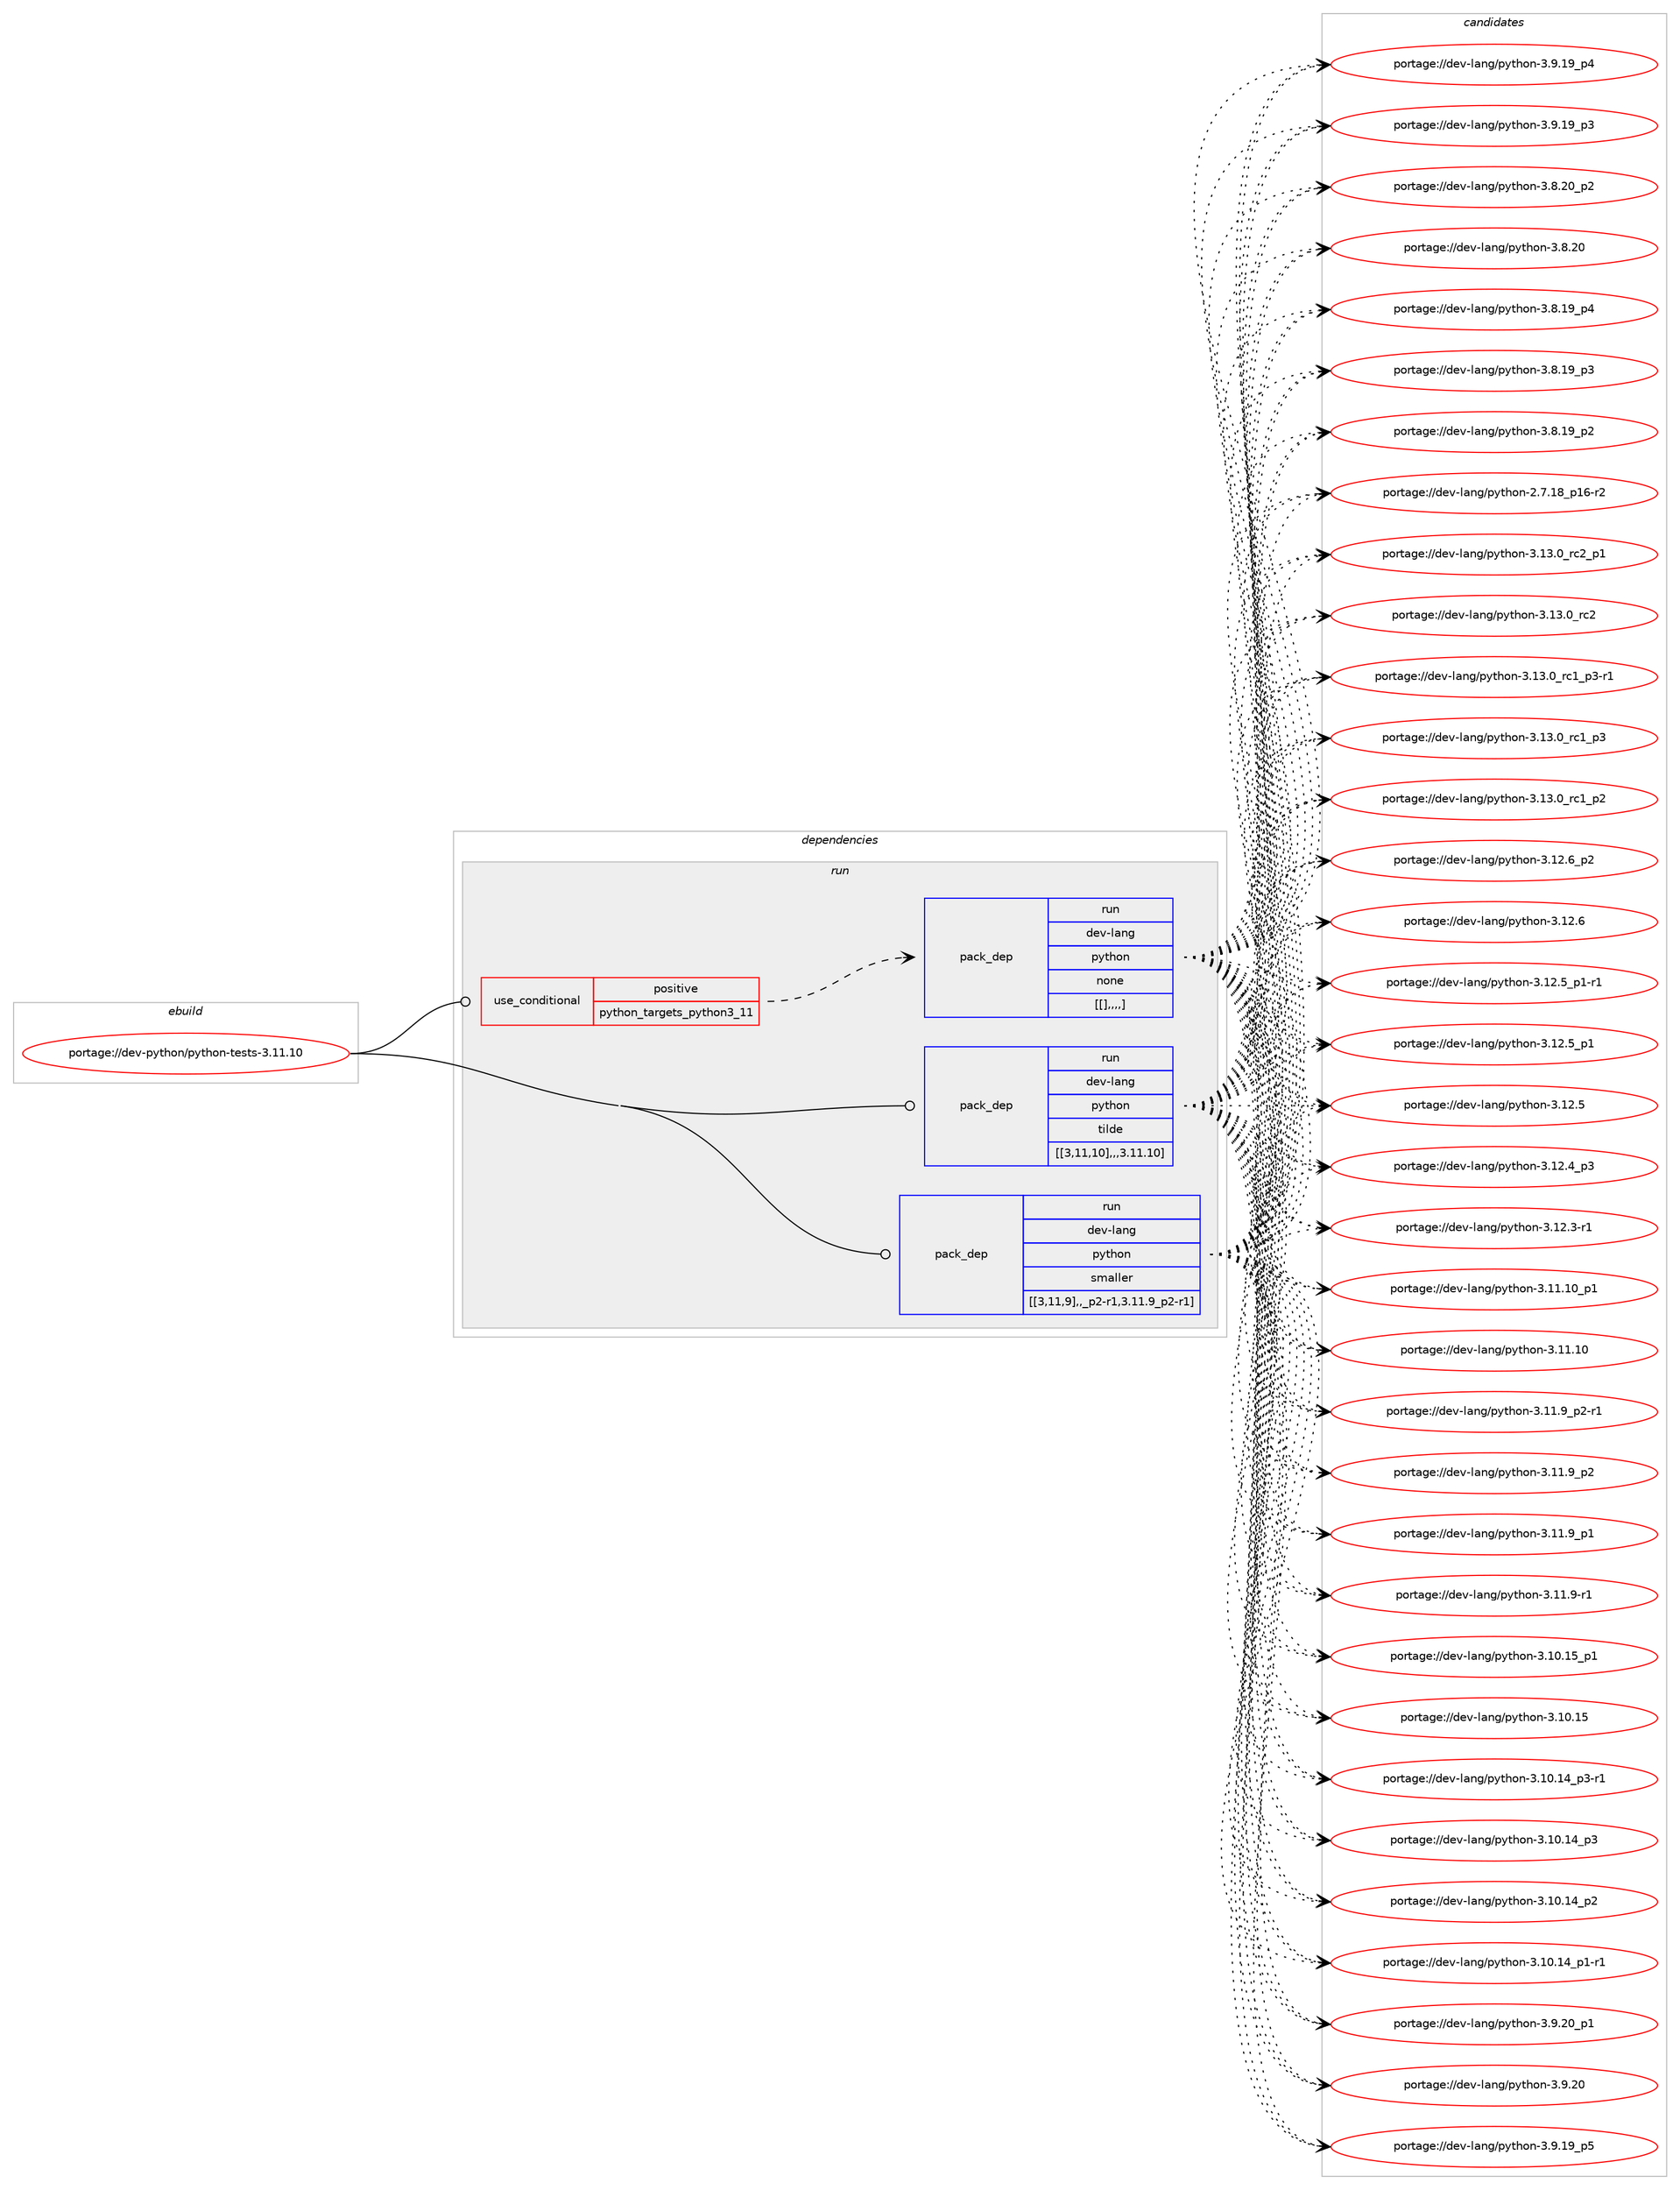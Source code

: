 digraph prolog {

# *************
# Graph options
# *************

newrank=true;
concentrate=true;
compound=true;
graph [rankdir=LR,fontname=Helvetica,fontsize=10,ranksep=1.5];#, ranksep=2.5, nodesep=0.2];
edge  [arrowhead=vee];
node  [fontname=Helvetica,fontsize=10];

# **********
# The ebuild
# **********

subgraph cluster_leftcol {
color=gray;
label=<<i>ebuild</i>>;
id [label="portage://dev-python/python-tests-3.11.10", color=red, width=4, href="../dev-python/python-tests-3.11.10.svg"];
}

# ****************
# The dependencies
# ****************

subgraph cluster_midcol {
color=gray;
label=<<i>dependencies</i>>;
subgraph cluster_compile {
fillcolor="#eeeeee";
style=filled;
label=<<i>compile</i>>;
}
subgraph cluster_compileandrun {
fillcolor="#eeeeee";
style=filled;
label=<<i>compile and run</i>>;
}
subgraph cluster_run {
fillcolor="#eeeeee";
style=filled;
label=<<i>run</i>>;
subgraph cond40082 {
dependency163607 [label=<<TABLE BORDER="0" CELLBORDER="1" CELLSPACING="0" CELLPADDING="4"><TR><TD ROWSPAN="3" CELLPADDING="10">use_conditional</TD></TR><TR><TD>positive</TD></TR><TR><TD>python_targets_python3_11</TD></TR></TABLE>>, shape=none, color=red];
subgraph pack122270 {
dependency163608 [label=<<TABLE BORDER="0" CELLBORDER="1" CELLSPACING="0" CELLPADDING="4" WIDTH="220"><TR><TD ROWSPAN="6" CELLPADDING="30">pack_dep</TD></TR><TR><TD WIDTH="110">run</TD></TR><TR><TD>dev-lang</TD></TR><TR><TD>python</TD></TR><TR><TD>none</TD></TR><TR><TD>[[],,,,]</TD></TR></TABLE>>, shape=none, color=blue];
}
dependency163607:e -> dependency163608:w [weight=20,style="dashed",arrowhead="vee"];
}
id:e -> dependency163607:w [weight=20,style="solid",arrowhead="odot"];
subgraph pack122271 {
dependency163609 [label=<<TABLE BORDER="0" CELLBORDER="1" CELLSPACING="0" CELLPADDING="4" WIDTH="220"><TR><TD ROWSPAN="6" CELLPADDING="30">pack_dep</TD></TR><TR><TD WIDTH="110">run</TD></TR><TR><TD>dev-lang</TD></TR><TR><TD>python</TD></TR><TR><TD>tilde</TD></TR><TR><TD>[[3,11,10],,,3.11.10]</TD></TR></TABLE>>, shape=none, color=blue];
}
id:e -> dependency163609:w [weight=20,style="solid",arrowhead="odot"];
subgraph pack122272 {
dependency163610 [label=<<TABLE BORDER="0" CELLBORDER="1" CELLSPACING="0" CELLPADDING="4" WIDTH="220"><TR><TD ROWSPAN="6" CELLPADDING="30">pack_dep</TD></TR><TR><TD WIDTH="110">run</TD></TR><TR><TD>dev-lang</TD></TR><TR><TD>python</TD></TR><TR><TD>smaller</TD></TR><TR><TD>[[3,11,9],,_p2-r1,3.11.9_p2-r1]</TD></TR></TABLE>>, shape=none, color=blue];
}
id:e -> dependency163610:w [weight=20,style="solid",arrowhead="odot"];
}
}

# **************
# The candidates
# **************

subgraph cluster_choices {
rank=same;
color=gray;
label=<<i>candidates</i>>;

subgraph choice122270 {
color=black;
nodesep=1;
choice100101118451089711010347112121116104111110455146495146489511499509511249 [label="portage://dev-lang/python-3.13.0_rc2_p1", color=red, width=4,href="../dev-lang/python-3.13.0_rc2_p1.svg"];
choice10010111845108971101034711212111610411111045514649514648951149950 [label="portage://dev-lang/python-3.13.0_rc2", color=red, width=4,href="../dev-lang/python-3.13.0_rc2.svg"];
choice1001011184510897110103471121211161041111104551464951464895114994995112514511449 [label="portage://dev-lang/python-3.13.0_rc1_p3-r1", color=red, width=4,href="../dev-lang/python-3.13.0_rc1_p3-r1.svg"];
choice100101118451089711010347112121116104111110455146495146489511499499511251 [label="portage://dev-lang/python-3.13.0_rc1_p3", color=red, width=4,href="../dev-lang/python-3.13.0_rc1_p3.svg"];
choice100101118451089711010347112121116104111110455146495146489511499499511250 [label="portage://dev-lang/python-3.13.0_rc1_p2", color=red, width=4,href="../dev-lang/python-3.13.0_rc1_p2.svg"];
choice100101118451089711010347112121116104111110455146495046549511250 [label="portage://dev-lang/python-3.12.6_p2", color=red, width=4,href="../dev-lang/python-3.12.6_p2.svg"];
choice10010111845108971101034711212111610411111045514649504654 [label="portage://dev-lang/python-3.12.6", color=red, width=4,href="../dev-lang/python-3.12.6.svg"];
choice1001011184510897110103471121211161041111104551464950465395112494511449 [label="portage://dev-lang/python-3.12.5_p1-r1", color=red, width=4,href="../dev-lang/python-3.12.5_p1-r1.svg"];
choice100101118451089711010347112121116104111110455146495046539511249 [label="portage://dev-lang/python-3.12.5_p1", color=red, width=4,href="../dev-lang/python-3.12.5_p1.svg"];
choice10010111845108971101034711212111610411111045514649504653 [label="portage://dev-lang/python-3.12.5", color=red, width=4,href="../dev-lang/python-3.12.5.svg"];
choice100101118451089711010347112121116104111110455146495046529511251 [label="portage://dev-lang/python-3.12.4_p3", color=red, width=4,href="../dev-lang/python-3.12.4_p3.svg"];
choice100101118451089711010347112121116104111110455146495046514511449 [label="portage://dev-lang/python-3.12.3-r1", color=red, width=4,href="../dev-lang/python-3.12.3-r1.svg"];
choice10010111845108971101034711212111610411111045514649494649489511249 [label="portage://dev-lang/python-3.11.10_p1", color=red, width=4,href="../dev-lang/python-3.11.10_p1.svg"];
choice1001011184510897110103471121211161041111104551464949464948 [label="portage://dev-lang/python-3.11.10", color=red, width=4,href="../dev-lang/python-3.11.10.svg"];
choice1001011184510897110103471121211161041111104551464949465795112504511449 [label="portage://dev-lang/python-3.11.9_p2-r1", color=red, width=4,href="../dev-lang/python-3.11.9_p2-r1.svg"];
choice100101118451089711010347112121116104111110455146494946579511250 [label="portage://dev-lang/python-3.11.9_p2", color=red, width=4,href="../dev-lang/python-3.11.9_p2.svg"];
choice100101118451089711010347112121116104111110455146494946579511249 [label="portage://dev-lang/python-3.11.9_p1", color=red, width=4,href="../dev-lang/python-3.11.9_p1.svg"];
choice100101118451089711010347112121116104111110455146494946574511449 [label="portage://dev-lang/python-3.11.9-r1", color=red, width=4,href="../dev-lang/python-3.11.9-r1.svg"];
choice10010111845108971101034711212111610411111045514649484649539511249 [label="portage://dev-lang/python-3.10.15_p1", color=red, width=4,href="../dev-lang/python-3.10.15_p1.svg"];
choice1001011184510897110103471121211161041111104551464948464953 [label="portage://dev-lang/python-3.10.15", color=red, width=4,href="../dev-lang/python-3.10.15.svg"];
choice100101118451089711010347112121116104111110455146494846495295112514511449 [label="portage://dev-lang/python-3.10.14_p3-r1", color=red, width=4,href="../dev-lang/python-3.10.14_p3-r1.svg"];
choice10010111845108971101034711212111610411111045514649484649529511251 [label="portage://dev-lang/python-3.10.14_p3", color=red, width=4,href="../dev-lang/python-3.10.14_p3.svg"];
choice10010111845108971101034711212111610411111045514649484649529511250 [label="portage://dev-lang/python-3.10.14_p2", color=red, width=4,href="../dev-lang/python-3.10.14_p2.svg"];
choice100101118451089711010347112121116104111110455146494846495295112494511449 [label="portage://dev-lang/python-3.10.14_p1-r1", color=red, width=4,href="../dev-lang/python-3.10.14_p1-r1.svg"];
choice100101118451089711010347112121116104111110455146574650489511249 [label="portage://dev-lang/python-3.9.20_p1", color=red, width=4,href="../dev-lang/python-3.9.20_p1.svg"];
choice10010111845108971101034711212111610411111045514657465048 [label="portage://dev-lang/python-3.9.20", color=red, width=4,href="../dev-lang/python-3.9.20.svg"];
choice100101118451089711010347112121116104111110455146574649579511253 [label="portage://dev-lang/python-3.9.19_p5", color=red, width=4,href="../dev-lang/python-3.9.19_p5.svg"];
choice100101118451089711010347112121116104111110455146574649579511252 [label="portage://dev-lang/python-3.9.19_p4", color=red, width=4,href="../dev-lang/python-3.9.19_p4.svg"];
choice100101118451089711010347112121116104111110455146574649579511251 [label="portage://dev-lang/python-3.9.19_p3", color=red, width=4,href="../dev-lang/python-3.9.19_p3.svg"];
choice100101118451089711010347112121116104111110455146564650489511250 [label="portage://dev-lang/python-3.8.20_p2", color=red, width=4,href="../dev-lang/python-3.8.20_p2.svg"];
choice10010111845108971101034711212111610411111045514656465048 [label="portage://dev-lang/python-3.8.20", color=red, width=4,href="../dev-lang/python-3.8.20.svg"];
choice100101118451089711010347112121116104111110455146564649579511252 [label="portage://dev-lang/python-3.8.19_p4", color=red, width=4,href="../dev-lang/python-3.8.19_p4.svg"];
choice100101118451089711010347112121116104111110455146564649579511251 [label="portage://dev-lang/python-3.8.19_p3", color=red, width=4,href="../dev-lang/python-3.8.19_p3.svg"];
choice100101118451089711010347112121116104111110455146564649579511250 [label="portage://dev-lang/python-3.8.19_p2", color=red, width=4,href="../dev-lang/python-3.8.19_p2.svg"];
choice100101118451089711010347112121116104111110455046554649569511249544511450 [label="portage://dev-lang/python-2.7.18_p16-r2", color=red, width=4,href="../dev-lang/python-2.7.18_p16-r2.svg"];
dependency163608:e -> choice100101118451089711010347112121116104111110455146495146489511499509511249:w [style=dotted,weight="100"];
dependency163608:e -> choice10010111845108971101034711212111610411111045514649514648951149950:w [style=dotted,weight="100"];
dependency163608:e -> choice1001011184510897110103471121211161041111104551464951464895114994995112514511449:w [style=dotted,weight="100"];
dependency163608:e -> choice100101118451089711010347112121116104111110455146495146489511499499511251:w [style=dotted,weight="100"];
dependency163608:e -> choice100101118451089711010347112121116104111110455146495146489511499499511250:w [style=dotted,weight="100"];
dependency163608:e -> choice100101118451089711010347112121116104111110455146495046549511250:w [style=dotted,weight="100"];
dependency163608:e -> choice10010111845108971101034711212111610411111045514649504654:w [style=dotted,weight="100"];
dependency163608:e -> choice1001011184510897110103471121211161041111104551464950465395112494511449:w [style=dotted,weight="100"];
dependency163608:e -> choice100101118451089711010347112121116104111110455146495046539511249:w [style=dotted,weight="100"];
dependency163608:e -> choice10010111845108971101034711212111610411111045514649504653:w [style=dotted,weight="100"];
dependency163608:e -> choice100101118451089711010347112121116104111110455146495046529511251:w [style=dotted,weight="100"];
dependency163608:e -> choice100101118451089711010347112121116104111110455146495046514511449:w [style=dotted,weight="100"];
dependency163608:e -> choice10010111845108971101034711212111610411111045514649494649489511249:w [style=dotted,weight="100"];
dependency163608:e -> choice1001011184510897110103471121211161041111104551464949464948:w [style=dotted,weight="100"];
dependency163608:e -> choice1001011184510897110103471121211161041111104551464949465795112504511449:w [style=dotted,weight="100"];
dependency163608:e -> choice100101118451089711010347112121116104111110455146494946579511250:w [style=dotted,weight="100"];
dependency163608:e -> choice100101118451089711010347112121116104111110455146494946579511249:w [style=dotted,weight="100"];
dependency163608:e -> choice100101118451089711010347112121116104111110455146494946574511449:w [style=dotted,weight="100"];
dependency163608:e -> choice10010111845108971101034711212111610411111045514649484649539511249:w [style=dotted,weight="100"];
dependency163608:e -> choice1001011184510897110103471121211161041111104551464948464953:w [style=dotted,weight="100"];
dependency163608:e -> choice100101118451089711010347112121116104111110455146494846495295112514511449:w [style=dotted,weight="100"];
dependency163608:e -> choice10010111845108971101034711212111610411111045514649484649529511251:w [style=dotted,weight="100"];
dependency163608:e -> choice10010111845108971101034711212111610411111045514649484649529511250:w [style=dotted,weight="100"];
dependency163608:e -> choice100101118451089711010347112121116104111110455146494846495295112494511449:w [style=dotted,weight="100"];
dependency163608:e -> choice100101118451089711010347112121116104111110455146574650489511249:w [style=dotted,weight="100"];
dependency163608:e -> choice10010111845108971101034711212111610411111045514657465048:w [style=dotted,weight="100"];
dependency163608:e -> choice100101118451089711010347112121116104111110455146574649579511253:w [style=dotted,weight="100"];
dependency163608:e -> choice100101118451089711010347112121116104111110455146574649579511252:w [style=dotted,weight="100"];
dependency163608:e -> choice100101118451089711010347112121116104111110455146574649579511251:w [style=dotted,weight="100"];
dependency163608:e -> choice100101118451089711010347112121116104111110455146564650489511250:w [style=dotted,weight="100"];
dependency163608:e -> choice10010111845108971101034711212111610411111045514656465048:w [style=dotted,weight="100"];
dependency163608:e -> choice100101118451089711010347112121116104111110455146564649579511252:w [style=dotted,weight="100"];
dependency163608:e -> choice100101118451089711010347112121116104111110455146564649579511251:w [style=dotted,weight="100"];
dependency163608:e -> choice100101118451089711010347112121116104111110455146564649579511250:w [style=dotted,weight="100"];
dependency163608:e -> choice100101118451089711010347112121116104111110455046554649569511249544511450:w [style=dotted,weight="100"];
}
subgraph choice122271 {
color=black;
nodesep=1;
choice100101118451089711010347112121116104111110455146495146489511499509511249 [label="portage://dev-lang/python-3.13.0_rc2_p1", color=red, width=4,href="../dev-lang/python-3.13.0_rc2_p1.svg"];
choice10010111845108971101034711212111610411111045514649514648951149950 [label="portage://dev-lang/python-3.13.0_rc2", color=red, width=4,href="../dev-lang/python-3.13.0_rc2.svg"];
choice1001011184510897110103471121211161041111104551464951464895114994995112514511449 [label="portage://dev-lang/python-3.13.0_rc1_p3-r1", color=red, width=4,href="../dev-lang/python-3.13.0_rc1_p3-r1.svg"];
choice100101118451089711010347112121116104111110455146495146489511499499511251 [label="portage://dev-lang/python-3.13.0_rc1_p3", color=red, width=4,href="../dev-lang/python-3.13.0_rc1_p3.svg"];
choice100101118451089711010347112121116104111110455146495146489511499499511250 [label="portage://dev-lang/python-3.13.0_rc1_p2", color=red, width=4,href="../dev-lang/python-3.13.0_rc1_p2.svg"];
choice100101118451089711010347112121116104111110455146495046549511250 [label="portage://dev-lang/python-3.12.6_p2", color=red, width=4,href="../dev-lang/python-3.12.6_p2.svg"];
choice10010111845108971101034711212111610411111045514649504654 [label="portage://dev-lang/python-3.12.6", color=red, width=4,href="../dev-lang/python-3.12.6.svg"];
choice1001011184510897110103471121211161041111104551464950465395112494511449 [label="portage://dev-lang/python-3.12.5_p1-r1", color=red, width=4,href="../dev-lang/python-3.12.5_p1-r1.svg"];
choice100101118451089711010347112121116104111110455146495046539511249 [label="portage://dev-lang/python-3.12.5_p1", color=red, width=4,href="../dev-lang/python-3.12.5_p1.svg"];
choice10010111845108971101034711212111610411111045514649504653 [label="portage://dev-lang/python-3.12.5", color=red, width=4,href="../dev-lang/python-3.12.5.svg"];
choice100101118451089711010347112121116104111110455146495046529511251 [label="portage://dev-lang/python-3.12.4_p3", color=red, width=4,href="../dev-lang/python-3.12.4_p3.svg"];
choice100101118451089711010347112121116104111110455146495046514511449 [label="portage://dev-lang/python-3.12.3-r1", color=red, width=4,href="../dev-lang/python-3.12.3-r1.svg"];
choice10010111845108971101034711212111610411111045514649494649489511249 [label="portage://dev-lang/python-3.11.10_p1", color=red, width=4,href="../dev-lang/python-3.11.10_p1.svg"];
choice1001011184510897110103471121211161041111104551464949464948 [label="portage://dev-lang/python-3.11.10", color=red, width=4,href="../dev-lang/python-3.11.10.svg"];
choice1001011184510897110103471121211161041111104551464949465795112504511449 [label="portage://dev-lang/python-3.11.9_p2-r1", color=red, width=4,href="../dev-lang/python-3.11.9_p2-r1.svg"];
choice100101118451089711010347112121116104111110455146494946579511250 [label="portage://dev-lang/python-3.11.9_p2", color=red, width=4,href="../dev-lang/python-3.11.9_p2.svg"];
choice100101118451089711010347112121116104111110455146494946579511249 [label="portage://dev-lang/python-3.11.9_p1", color=red, width=4,href="../dev-lang/python-3.11.9_p1.svg"];
choice100101118451089711010347112121116104111110455146494946574511449 [label="portage://dev-lang/python-3.11.9-r1", color=red, width=4,href="../dev-lang/python-3.11.9-r1.svg"];
choice10010111845108971101034711212111610411111045514649484649539511249 [label="portage://dev-lang/python-3.10.15_p1", color=red, width=4,href="../dev-lang/python-3.10.15_p1.svg"];
choice1001011184510897110103471121211161041111104551464948464953 [label="portage://dev-lang/python-3.10.15", color=red, width=4,href="../dev-lang/python-3.10.15.svg"];
choice100101118451089711010347112121116104111110455146494846495295112514511449 [label="portage://dev-lang/python-3.10.14_p3-r1", color=red, width=4,href="../dev-lang/python-3.10.14_p3-r1.svg"];
choice10010111845108971101034711212111610411111045514649484649529511251 [label="portage://dev-lang/python-3.10.14_p3", color=red, width=4,href="../dev-lang/python-3.10.14_p3.svg"];
choice10010111845108971101034711212111610411111045514649484649529511250 [label="portage://dev-lang/python-3.10.14_p2", color=red, width=4,href="../dev-lang/python-3.10.14_p2.svg"];
choice100101118451089711010347112121116104111110455146494846495295112494511449 [label="portage://dev-lang/python-3.10.14_p1-r1", color=red, width=4,href="../dev-lang/python-3.10.14_p1-r1.svg"];
choice100101118451089711010347112121116104111110455146574650489511249 [label="portage://dev-lang/python-3.9.20_p1", color=red, width=4,href="../dev-lang/python-3.9.20_p1.svg"];
choice10010111845108971101034711212111610411111045514657465048 [label="portage://dev-lang/python-3.9.20", color=red, width=4,href="../dev-lang/python-3.9.20.svg"];
choice100101118451089711010347112121116104111110455146574649579511253 [label="portage://dev-lang/python-3.9.19_p5", color=red, width=4,href="../dev-lang/python-3.9.19_p5.svg"];
choice100101118451089711010347112121116104111110455146574649579511252 [label="portage://dev-lang/python-3.9.19_p4", color=red, width=4,href="../dev-lang/python-3.9.19_p4.svg"];
choice100101118451089711010347112121116104111110455146574649579511251 [label="portage://dev-lang/python-3.9.19_p3", color=red, width=4,href="../dev-lang/python-3.9.19_p3.svg"];
choice100101118451089711010347112121116104111110455146564650489511250 [label="portage://dev-lang/python-3.8.20_p2", color=red, width=4,href="../dev-lang/python-3.8.20_p2.svg"];
choice10010111845108971101034711212111610411111045514656465048 [label="portage://dev-lang/python-3.8.20", color=red, width=4,href="../dev-lang/python-3.8.20.svg"];
choice100101118451089711010347112121116104111110455146564649579511252 [label="portage://dev-lang/python-3.8.19_p4", color=red, width=4,href="../dev-lang/python-3.8.19_p4.svg"];
choice100101118451089711010347112121116104111110455146564649579511251 [label="portage://dev-lang/python-3.8.19_p3", color=red, width=4,href="../dev-lang/python-3.8.19_p3.svg"];
choice100101118451089711010347112121116104111110455146564649579511250 [label="portage://dev-lang/python-3.8.19_p2", color=red, width=4,href="../dev-lang/python-3.8.19_p2.svg"];
choice100101118451089711010347112121116104111110455046554649569511249544511450 [label="portage://dev-lang/python-2.7.18_p16-r2", color=red, width=4,href="../dev-lang/python-2.7.18_p16-r2.svg"];
dependency163609:e -> choice100101118451089711010347112121116104111110455146495146489511499509511249:w [style=dotted,weight="100"];
dependency163609:e -> choice10010111845108971101034711212111610411111045514649514648951149950:w [style=dotted,weight="100"];
dependency163609:e -> choice1001011184510897110103471121211161041111104551464951464895114994995112514511449:w [style=dotted,weight="100"];
dependency163609:e -> choice100101118451089711010347112121116104111110455146495146489511499499511251:w [style=dotted,weight="100"];
dependency163609:e -> choice100101118451089711010347112121116104111110455146495146489511499499511250:w [style=dotted,weight="100"];
dependency163609:e -> choice100101118451089711010347112121116104111110455146495046549511250:w [style=dotted,weight="100"];
dependency163609:e -> choice10010111845108971101034711212111610411111045514649504654:w [style=dotted,weight="100"];
dependency163609:e -> choice1001011184510897110103471121211161041111104551464950465395112494511449:w [style=dotted,weight="100"];
dependency163609:e -> choice100101118451089711010347112121116104111110455146495046539511249:w [style=dotted,weight="100"];
dependency163609:e -> choice10010111845108971101034711212111610411111045514649504653:w [style=dotted,weight="100"];
dependency163609:e -> choice100101118451089711010347112121116104111110455146495046529511251:w [style=dotted,weight="100"];
dependency163609:e -> choice100101118451089711010347112121116104111110455146495046514511449:w [style=dotted,weight="100"];
dependency163609:e -> choice10010111845108971101034711212111610411111045514649494649489511249:w [style=dotted,weight="100"];
dependency163609:e -> choice1001011184510897110103471121211161041111104551464949464948:w [style=dotted,weight="100"];
dependency163609:e -> choice1001011184510897110103471121211161041111104551464949465795112504511449:w [style=dotted,weight="100"];
dependency163609:e -> choice100101118451089711010347112121116104111110455146494946579511250:w [style=dotted,weight="100"];
dependency163609:e -> choice100101118451089711010347112121116104111110455146494946579511249:w [style=dotted,weight="100"];
dependency163609:e -> choice100101118451089711010347112121116104111110455146494946574511449:w [style=dotted,weight="100"];
dependency163609:e -> choice10010111845108971101034711212111610411111045514649484649539511249:w [style=dotted,weight="100"];
dependency163609:e -> choice1001011184510897110103471121211161041111104551464948464953:w [style=dotted,weight="100"];
dependency163609:e -> choice100101118451089711010347112121116104111110455146494846495295112514511449:w [style=dotted,weight="100"];
dependency163609:e -> choice10010111845108971101034711212111610411111045514649484649529511251:w [style=dotted,weight="100"];
dependency163609:e -> choice10010111845108971101034711212111610411111045514649484649529511250:w [style=dotted,weight="100"];
dependency163609:e -> choice100101118451089711010347112121116104111110455146494846495295112494511449:w [style=dotted,weight="100"];
dependency163609:e -> choice100101118451089711010347112121116104111110455146574650489511249:w [style=dotted,weight="100"];
dependency163609:e -> choice10010111845108971101034711212111610411111045514657465048:w [style=dotted,weight="100"];
dependency163609:e -> choice100101118451089711010347112121116104111110455146574649579511253:w [style=dotted,weight="100"];
dependency163609:e -> choice100101118451089711010347112121116104111110455146574649579511252:w [style=dotted,weight="100"];
dependency163609:e -> choice100101118451089711010347112121116104111110455146574649579511251:w [style=dotted,weight="100"];
dependency163609:e -> choice100101118451089711010347112121116104111110455146564650489511250:w [style=dotted,weight="100"];
dependency163609:e -> choice10010111845108971101034711212111610411111045514656465048:w [style=dotted,weight="100"];
dependency163609:e -> choice100101118451089711010347112121116104111110455146564649579511252:w [style=dotted,weight="100"];
dependency163609:e -> choice100101118451089711010347112121116104111110455146564649579511251:w [style=dotted,weight="100"];
dependency163609:e -> choice100101118451089711010347112121116104111110455146564649579511250:w [style=dotted,weight="100"];
dependency163609:e -> choice100101118451089711010347112121116104111110455046554649569511249544511450:w [style=dotted,weight="100"];
}
subgraph choice122272 {
color=black;
nodesep=1;
choice100101118451089711010347112121116104111110455146495146489511499509511249 [label="portage://dev-lang/python-3.13.0_rc2_p1", color=red, width=4,href="../dev-lang/python-3.13.0_rc2_p1.svg"];
choice10010111845108971101034711212111610411111045514649514648951149950 [label="portage://dev-lang/python-3.13.0_rc2", color=red, width=4,href="../dev-lang/python-3.13.0_rc2.svg"];
choice1001011184510897110103471121211161041111104551464951464895114994995112514511449 [label="portage://dev-lang/python-3.13.0_rc1_p3-r1", color=red, width=4,href="../dev-lang/python-3.13.0_rc1_p3-r1.svg"];
choice100101118451089711010347112121116104111110455146495146489511499499511251 [label="portage://dev-lang/python-3.13.0_rc1_p3", color=red, width=4,href="../dev-lang/python-3.13.0_rc1_p3.svg"];
choice100101118451089711010347112121116104111110455146495146489511499499511250 [label="portage://dev-lang/python-3.13.0_rc1_p2", color=red, width=4,href="../dev-lang/python-3.13.0_rc1_p2.svg"];
choice100101118451089711010347112121116104111110455146495046549511250 [label="portage://dev-lang/python-3.12.6_p2", color=red, width=4,href="../dev-lang/python-3.12.6_p2.svg"];
choice10010111845108971101034711212111610411111045514649504654 [label="portage://dev-lang/python-3.12.6", color=red, width=4,href="../dev-lang/python-3.12.6.svg"];
choice1001011184510897110103471121211161041111104551464950465395112494511449 [label="portage://dev-lang/python-3.12.5_p1-r1", color=red, width=4,href="../dev-lang/python-3.12.5_p1-r1.svg"];
choice100101118451089711010347112121116104111110455146495046539511249 [label="portage://dev-lang/python-3.12.5_p1", color=red, width=4,href="../dev-lang/python-3.12.5_p1.svg"];
choice10010111845108971101034711212111610411111045514649504653 [label="portage://dev-lang/python-3.12.5", color=red, width=4,href="../dev-lang/python-3.12.5.svg"];
choice100101118451089711010347112121116104111110455146495046529511251 [label="portage://dev-lang/python-3.12.4_p3", color=red, width=4,href="../dev-lang/python-3.12.4_p3.svg"];
choice100101118451089711010347112121116104111110455146495046514511449 [label="portage://dev-lang/python-3.12.3-r1", color=red, width=4,href="../dev-lang/python-3.12.3-r1.svg"];
choice10010111845108971101034711212111610411111045514649494649489511249 [label="portage://dev-lang/python-3.11.10_p1", color=red, width=4,href="../dev-lang/python-3.11.10_p1.svg"];
choice1001011184510897110103471121211161041111104551464949464948 [label="portage://dev-lang/python-3.11.10", color=red, width=4,href="../dev-lang/python-3.11.10.svg"];
choice1001011184510897110103471121211161041111104551464949465795112504511449 [label="portage://dev-lang/python-3.11.9_p2-r1", color=red, width=4,href="../dev-lang/python-3.11.9_p2-r1.svg"];
choice100101118451089711010347112121116104111110455146494946579511250 [label="portage://dev-lang/python-3.11.9_p2", color=red, width=4,href="../dev-lang/python-3.11.9_p2.svg"];
choice100101118451089711010347112121116104111110455146494946579511249 [label="portage://dev-lang/python-3.11.9_p1", color=red, width=4,href="../dev-lang/python-3.11.9_p1.svg"];
choice100101118451089711010347112121116104111110455146494946574511449 [label="portage://dev-lang/python-3.11.9-r1", color=red, width=4,href="../dev-lang/python-3.11.9-r1.svg"];
choice10010111845108971101034711212111610411111045514649484649539511249 [label="portage://dev-lang/python-3.10.15_p1", color=red, width=4,href="../dev-lang/python-3.10.15_p1.svg"];
choice1001011184510897110103471121211161041111104551464948464953 [label="portage://dev-lang/python-3.10.15", color=red, width=4,href="../dev-lang/python-3.10.15.svg"];
choice100101118451089711010347112121116104111110455146494846495295112514511449 [label="portage://dev-lang/python-3.10.14_p3-r1", color=red, width=4,href="../dev-lang/python-3.10.14_p3-r1.svg"];
choice10010111845108971101034711212111610411111045514649484649529511251 [label="portage://dev-lang/python-3.10.14_p3", color=red, width=4,href="../dev-lang/python-3.10.14_p3.svg"];
choice10010111845108971101034711212111610411111045514649484649529511250 [label="portage://dev-lang/python-3.10.14_p2", color=red, width=4,href="../dev-lang/python-3.10.14_p2.svg"];
choice100101118451089711010347112121116104111110455146494846495295112494511449 [label="portage://dev-lang/python-3.10.14_p1-r1", color=red, width=4,href="../dev-lang/python-3.10.14_p1-r1.svg"];
choice100101118451089711010347112121116104111110455146574650489511249 [label="portage://dev-lang/python-3.9.20_p1", color=red, width=4,href="../dev-lang/python-3.9.20_p1.svg"];
choice10010111845108971101034711212111610411111045514657465048 [label="portage://dev-lang/python-3.9.20", color=red, width=4,href="../dev-lang/python-3.9.20.svg"];
choice100101118451089711010347112121116104111110455146574649579511253 [label="portage://dev-lang/python-3.9.19_p5", color=red, width=4,href="../dev-lang/python-3.9.19_p5.svg"];
choice100101118451089711010347112121116104111110455146574649579511252 [label="portage://dev-lang/python-3.9.19_p4", color=red, width=4,href="../dev-lang/python-3.9.19_p4.svg"];
choice100101118451089711010347112121116104111110455146574649579511251 [label="portage://dev-lang/python-3.9.19_p3", color=red, width=4,href="../dev-lang/python-3.9.19_p3.svg"];
choice100101118451089711010347112121116104111110455146564650489511250 [label="portage://dev-lang/python-3.8.20_p2", color=red, width=4,href="../dev-lang/python-3.8.20_p2.svg"];
choice10010111845108971101034711212111610411111045514656465048 [label="portage://dev-lang/python-3.8.20", color=red, width=4,href="../dev-lang/python-3.8.20.svg"];
choice100101118451089711010347112121116104111110455146564649579511252 [label="portage://dev-lang/python-3.8.19_p4", color=red, width=4,href="../dev-lang/python-3.8.19_p4.svg"];
choice100101118451089711010347112121116104111110455146564649579511251 [label="portage://dev-lang/python-3.8.19_p3", color=red, width=4,href="../dev-lang/python-3.8.19_p3.svg"];
choice100101118451089711010347112121116104111110455146564649579511250 [label="portage://dev-lang/python-3.8.19_p2", color=red, width=4,href="../dev-lang/python-3.8.19_p2.svg"];
choice100101118451089711010347112121116104111110455046554649569511249544511450 [label="portage://dev-lang/python-2.7.18_p16-r2", color=red, width=4,href="../dev-lang/python-2.7.18_p16-r2.svg"];
dependency163610:e -> choice100101118451089711010347112121116104111110455146495146489511499509511249:w [style=dotted,weight="100"];
dependency163610:e -> choice10010111845108971101034711212111610411111045514649514648951149950:w [style=dotted,weight="100"];
dependency163610:e -> choice1001011184510897110103471121211161041111104551464951464895114994995112514511449:w [style=dotted,weight="100"];
dependency163610:e -> choice100101118451089711010347112121116104111110455146495146489511499499511251:w [style=dotted,weight="100"];
dependency163610:e -> choice100101118451089711010347112121116104111110455146495146489511499499511250:w [style=dotted,weight="100"];
dependency163610:e -> choice100101118451089711010347112121116104111110455146495046549511250:w [style=dotted,weight="100"];
dependency163610:e -> choice10010111845108971101034711212111610411111045514649504654:w [style=dotted,weight="100"];
dependency163610:e -> choice1001011184510897110103471121211161041111104551464950465395112494511449:w [style=dotted,weight="100"];
dependency163610:e -> choice100101118451089711010347112121116104111110455146495046539511249:w [style=dotted,weight="100"];
dependency163610:e -> choice10010111845108971101034711212111610411111045514649504653:w [style=dotted,weight="100"];
dependency163610:e -> choice100101118451089711010347112121116104111110455146495046529511251:w [style=dotted,weight="100"];
dependency163610:e -> choice100101118451089711010347112121116104111110455146495046514511449:w [style=dotted,weight="100"];
dependency163610:e -> choice10010111845108971101034711212111610411111045514649494649489511249:w [style=dotted,weight="100"];
dependency163610:e -> choice1001011184510897110103471121211161041111104551464949464948:w [style=dotted,weight="100"];
dependency163610:e -> choice1001011184510897110103471121211161041111104551464949465795112504511449:w [style=dotted,weight="100"];
dependency163610:e -> choice100101118451089711010347112121116104111110455146494946579511250:w [style=dotted,weight="100"];
dependency163610:e -> choice100101118451089711010347112121116104111110455146494946579511249:w [style=dotted,weight="100"];
dependency163610:e -> choice100101118451089711010347112121116104111110455146494946574511449:w [style=dotted,weight="100"];
dependency163610:e -> choice10010111845108971101034711212111610411111045514649484649539511249:w [style=dotted,weight="100"];
dependency163610:e -> choice1001011184510897110103471121211161041111104551464948464953:w [style=dotted,weight="100"];
dependency163610:e -> choice100101118451089711010347112121116104111110455146494846495295112514511449:w [style=dotted,weight="100"];
dependency163610:e -> choice10010111845108971101034711212111610411111045514649484649529511251:w [style=dotted,weight="100"];
dependency163610:e -> choice10010111845108971101034711212111610411111045514649484649529511250:w [style=dotted,weight="100"];
dependency163610:e -> choice100101118451089711010347112121116104111110455146494846495295112494511449:w [style=dotted,weight="100"];
dependency163610:e -> choice100101118451089711010347112121116104111110455146574650489511249:w [style=dotted,weight="100"];
dependency163610:e -> choice10010111845108971101034711212111610411111045514657465048:w [style=dotted,weight="100"];
dependency163610:e -> choice100101118451089711010347112121116104111110455146574649579511253:w [style=dotted,weight="100"];
dependency163610:e -> choice100101118451089711010347112121116104111110455146574649579511252:w [style=dotted,weight="100"];
dependency163610:e -> choice100101118451089711010347112121116104111110455146574649579511251:w [style=dotted,weight="100"];
dependency163610:e -> choice100101118451089711010347112121116104111110455146564650489511250:w [style=dotted,weight="100"];
dependency163610:e -> choice10010111845108971101034711212111610411111045514656465048:w [style=dotted,weight="100"];
dependency163610:e -> choice100101118451089711010347112121116104111110455146564649579511252:w [style=dotted,weight="100"];
dependency163610:e -> choice100101118451089711010347112121116104111110455146564649579511251:w [style=dotted,weight="100"];
dependency163610:e -> choice100101118451089711010347112121116104111110455146564649579511250:w [style=dotted,weight="100"];
dependency163610:e -> choice100101118451089711010347112121116104111110455046554649569511249544511450:w [style=dotted,weight="100"];
}
}

}
